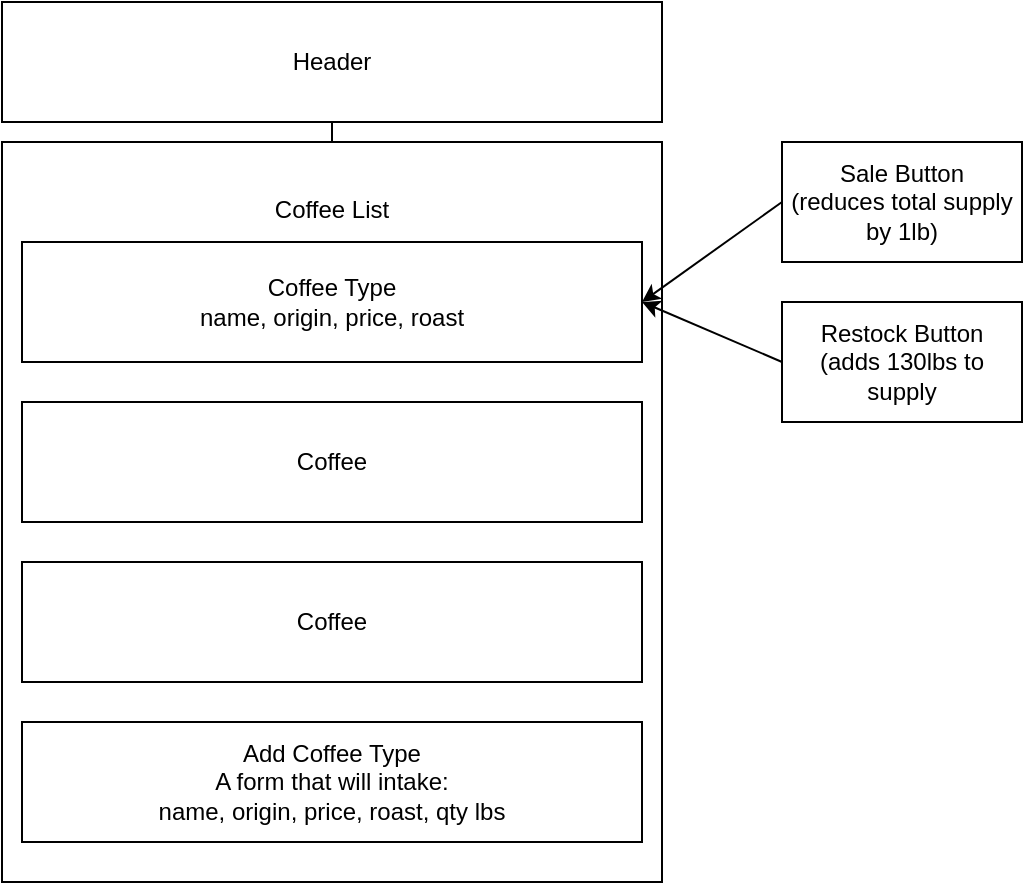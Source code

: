 <mxfile version="21.7.1" type="device">
  <diagram name="Page-1" id="sNt43C2CeURIw9OieRAq">
    <mxGraphModel dx="1024" dy="748" grid="1" gridSize="10" guides="1" tooltips="1" connect="1" arrows="1" fold="1" page="1" pageScale="1" pageWidth="850" pageHeight="1100" math="0" shadow="0">
      <root>
        <mxCell id="0" />
        <mxCell id="1" parent="0" />
        <mxCell id="Sj3wQn-dgsAGX83FZfN--14" value="" style="edgeStyle=orthogonalEdgeStyle;rounded=0;orthogonalLoop=1;jettySize=auto;html=1;" edge="1" parent="1" source="Sj3wQn-dgsAGX83FZfN--1" target="Sj3wQn-dgsAGX83FZfN--3">
          <mxGeometry relative="1" as="geometry" />
        </mxCell>
        <mxCell id="Sj3wQn-dgsAGX83FZfN--1" value="Header" style="rounded=0;whiteSpace=wrap;html=1;" vertex="1" parent="1">
          <mxGeometry x="30" y="20" width="330" height="60" as="geometry" />
        </mxCell>
        <mxCell id="Sj3wQn-dgsAGX83FZfN--2" value="Coffee List&lt;br&gt;&lt;br&gt;&lt;br&gt;&lt;br&gt;&lt;br&gt;&lt;br&gt;&lt;br&gt;&lt;br&gt;&lt;br&gt;&lt;br&gt;&lt;br&gt;&lt;br&gt;&lt;br&gt;&lt;br&gt;&lt;br&gt;&lt;br&gt;&lt;br&gt;&lt;br&gt;&lt;br&gt;&lt;br&gt;&lt;br&gt;&lt;br&gt;" style="rounded=0;whiteSpace=wrap;html=1;" vertex="1" parent="1">
          <mxGeometry x="30" y="90" width="330" height="370" as="geometry" />
        </mxCell>
        <mxCell id="Sj3wQn-dgsAGX83FZfN--3" value="Coffee Type&lt;br&gt;name, origin, price, roast" style="rounded=0;whiteSpace=wrap;html=1;" vertex="1" parent="1">
          <mxGeometry x="40" y="140" width="310" height="60" as="geometry" />
        </mxCell>
        <mxCell id="Sj3wQn-dgsAGX83FZfN--4" value="Coffee" style="rounded=0;whiteSpace=wrap;html=1;" vertex="1" parent="1">
          <mxGeometry x="40" y="300" width="310" height="60" as="geometry" />
        </mxCell>
        <mxCell id="Sj3wQn-dgsAGX83FZfN--5" value="Coffee" style="rounded=0;whiteSpace=wrap;html=1;" vertex="1" parent="1">
          <mxGeometry x="40" y="220" width="310" height="60" as="geometry" />
        </mxCell>
        <mxCell id="Sj3wQn-dgsAGX83FZfN--6" value="Add Coffee Type&lt;br&gt;A form that will intake:&lt;br&gt;name, origin, price, roast, qty lbs" style="rounded=0;whiteSpace=wrap;html=1;" vertex="1" parent="1">
          <mxGeometry x="40" y="380" width="310" height="60" as="geometry" />
        </mxCell>
        <mxCell id="Sj3wQn-dgsAGX83FZfN--7" value="Sale Button&lt;br&gt;(reduces total supply by 1lb)" style="rounded=0;whiteSpace=wrap;html=1;" vertex="1" parent="1">
          <mxGeometry x="420" y="90" width="120" height="60" as="geometry" />
        </mxCell>
        <mxCell id="Sj3wQn-dgsAGX83FZfN--8" value="Restock Button&lt;br&gt;(adds 130lbs to supply" style="rounded=0;whiteSpace=wrap;html=1;" vertex="1" parent="1">
          <mxGeometry x="420" y="170" width="120" height="60" as="geometry" />
        </mxCell>
        <mxCell id="Sj3wQn-dgsAGX83FZfN--11" value="" style="endArrow=classic;html=1;rounded=0;entryX=1;entryY=0.5;entryDx=0;entryDy=0;exitX=0;exitY=0.5;exitDx=0;exitDy=0;" edge="1" parent="1" source="Sj3wQn-dgsAGX83FZfN--8" target="Sj3wQn-dgsAGX83FZfN--3">
          <mxGeometry width="50" height="50" relative="1" as="geometry">
            <mxPoint x="400" y="410" as="sourcePoint" />
            <mxPoint x="450" y="360" as="targetPoint" />
          </mxGeometry>
        </mxCell>
        <mxCell id="Sj3wQn-dgsAGX83FZfN--13" value="" style="endArrow=classic;html=1;rounded=0;entryX=1;entryY=0.5;entryDx=0;entryDy=0;exitX=0;exitY=0.5;exitDx=0;exitDy=0;" edge="1" parent="1" source="Sj3wQn-dgsAGX83FZfN--7" target="Sj3wQn-dgsAGX83FZfN--3">
          <mxGeometry width="50" height="50" relative="1" as="geometry">
            <mxPoint x="430" y="210" as="sourcePoint" />
            <mxPoint x="360" y="180" as="targetPoint" />
          </mxGeometry>
        </mxCell>
      </root>
    </mxGraphModel>
  </diagram>
</mxfile>

